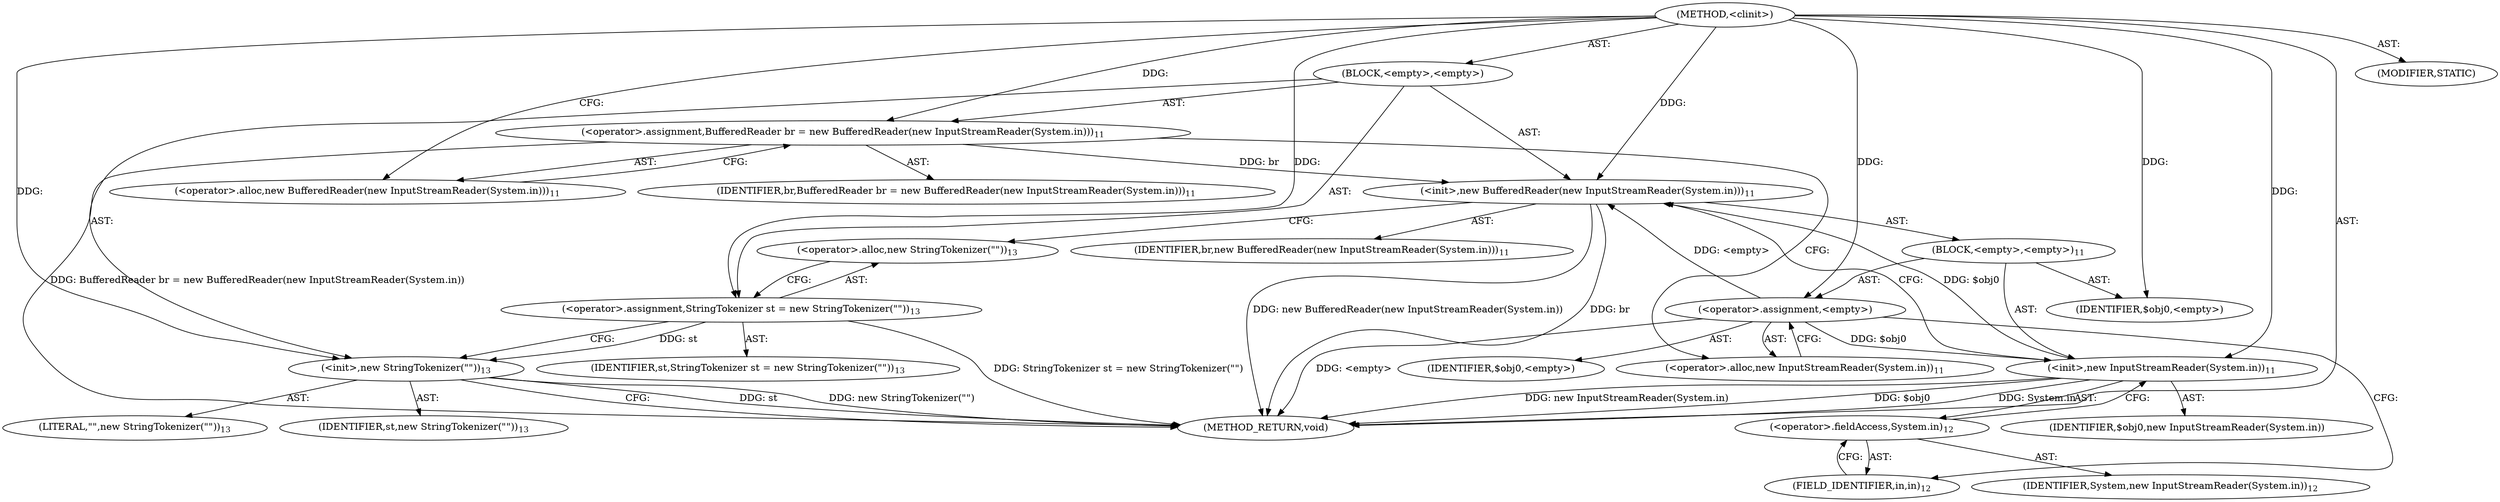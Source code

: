 digraph "&lt;clinit&gt;" {  
"255" [label = <(METHOD,&lt;clinit&gt;)> ]
"256" [label = <(BLOCK,&lt;empty&gt;,&lt;empty&gt;)> ]
"257" [label = <(&lt;operator&gt;.assignment,BufferedReader br = new BufferedReader(new InputStreamReader(System.in)))<SUB>11</SUB>> ]
"258" [label = <(IDENTIFIER,br,BufferedReader br = new BufferedReader(new InputStreamReader(System.in)))<SUB>11</SUB>> ]
"259" [label = <(&lt;operator&gt;.alloc,new BufferedReader(new InputStreamReader(System.in)))<SUB>11</SUB>> ]
"260" [label = <(&lt;init&gt;,new BufferedReader(new InputStreamReader(System.in)))<SUB>11</SUB>> ]
"3" [label = <(IDENTIFIER,br,new BufferedReader(new InputStreamReader(System.in)))<SUB>11</SUB>> ]
"261" [label = <(BLOCK,&lt;empty&gt;,&lt;empty&gt;)<SUB>11</SUB>> ]
"262" [label = <(&lt;operator&gt;.assignment,&lt;empty&gt;)> ]
"263" [label = <(IDENTIFIER,$obj0,&lt;empty&gt;)> ]
"264" [label = <(&lt;operator&gt;.alloc,new InputStreamReader(System.in))<SUB>11</SUB>> ]
"265" [label = <(&lt;init&gt;,new InputStreamReader(System.in))<SUB>11</SUB>> ]
"266" [label = <(IDENTIFIER,$obj0,new InputStreamReader(System.in))> ]
"267" [label = <(&lt;operator&gt;.fieldAccess,System.in)<SUB>12</SUB>> ]
"268" [label = <(IDENTIFIER,System,new InputStreamReader(System.in))<SUB>12</SUB>> ]
"269" [label = <(FIELD_IDENTIFIER,in,in)<SUB>12</SUB>> ]
"270" [label = <(IDENTIFIER,$obj0,&lt;empty&gt;)> ]
"271" [label = <(&lt;operator&gt;.assignment,StringTokenizer st = new StringTokenizer(&quot;&quot;))<SUB>13</SUB>> ]
"272" [label = <(IDENTIFIER,st,StringTokenizer st = new StringTokenizer(&quot;&quot;))<SUB>13</SUB>> ]
"273" [label = <(&lt;operator&gt;.alloc,new StringTokenizer(&quot;&quot;))<SUB>13</SUB>> ]
"274" [label = <(&lt;init&gt;,new StringTokenizer(&quot;&quot;))<SUB>13</SUB>> ]
"5" [label = <(IDENTIFIER,st,new StringTokenizer(&quot;&quot;))<SUB>13</SUB>> ]
"275" [label = <(LITERAL,&quot;&quot;,new StringTokenizer(&quot;&quot;))<SUB>13</SUB>> ]
"276" [label = <(MODIFIER,STATIC)> ]
"277" [label = <(METHOD_RETURN,void)> ]
  "255" -> "256"  [ label = "AST: "] 
  "255" -> "276"  [ label = "AST: "] 
  "255" -> "277"  [ label = "AST: "] 
  "256" -> "257"  [ label = "AST: "] 
  "256" -> "260"  [ label = "AST: "] 
  "256" -> "271"  [ label = "AST: "] 
  "256" -> "274"  [ label = "AST: "] 
  "257" -> "258"  [ label = "AST: "] 
  "257" -> "259"  [ label = "AST: "] 
  "260" -> "3"  [ label = "AST: "] 
  "260" -> "261"  [ label = "AST: "] 
  "261" -> "262"  [ label = "AST: "] 
  "261" -> "265"  [ label = "AST: "] 
  "261" -> "270"  [ label = "AST: "] 
  "262" -> "263"  [ label = "AST: "] 
  "262" -> "264"  [ label = "AST: "] 
  "265" -> "266"  [ label = "AST: "] 
  "265" -> "267"  [ label = "AST: "] 
  "267" -> "268"  [ label = "AST: "] 
  "267" -> "269"  [ label = "AST: "] 
  "271" -> "272"  [ label = "AST: "] 
  "271" -> "273"  [ label = "AST: "] 
  "274" -> "5"  [ label = "AST: "] 
  "274" -> "275"  [ label = "AST: "] 
  "257" -> "264"  [ label = "CFG: "] 
  "260" -> "273"  [ label = "CFG: "] 
  "271" -> "274"  [ label = "CFG: "] 
  "274" -> "277"  [ label = "CFG: "] 
  "259" -> "257"  [ label = "CFG: "] 
  "273" -> "271"  [ label = "CFG: "] 
  "262" -> "269"  [ label = "CFG: "] 
  "265" -> "260"  [ label = "CFG: "] 
  "264" -> "262"  [ label = "CFG: "] 
  "267" -> "265"  [ label = "CFG: "] 
  "269" -> "267"  [ label = "CFG: "] 
  "255" -> "259"  [ label = "CFG: "] 
  "257" -> "277"  [ label = "DDG: BufferedReader br = new BufferedReader(new InputStreamReader(System.in))"] 
  "260" -> "277"  [ label = "DDG: br"] 
  "262" -> "277"  [ label = "DDG: &lt;empty&gt;"] 
  "265" -> "277"  [ label = "DDG: $obj0"] 
  "265" -> "277"  [ label = "DDG: System.in"] 
  "265" -> "277"  [ label = "DDG: new InputStreamReader(System.in)"] 
  "260" -> "277"  [ label = "DDG: new BufferedReader(new InputStreamReader(System.in))"] 
  "271" -> "277"  [ label = "DDG: StringTokenizer st = new StringTokenizer(&quot;&quot;)"] 
  "274" -> "277"  [ label = "DDG: st"] 
  "274" -> "277"  [ label = "DDG: new StringTokenizer(&quot;&quot;)"] 
  "255" -> "257"  [ label = "DDG: "] 
  "255" -> "271"  [ label = "DDG: "] 
  "257" -> "260"  [ label = "DDG: br"] 
  "255" -> "260"  [ label = "DDG: "] 
  "262" -> "260"  [ label = "DDG: &lt;empty&gt;"] 
  "265" -> "260"  [ label = "DDG: $obj0"] 
  "271" -> "274"  [ label = "DDG: st"] 
  "255" -> "274"  [ label = "DDG: "] 
  "255" -> "262"  [ label = "DDG: "] 
  "255" -> "270"  [ label = "DDG: "] 
  "262" -> "265"  [ label = "DDG: $obj0"] 
  "255" -> "265"  [ label = "DDG: "] 
}
